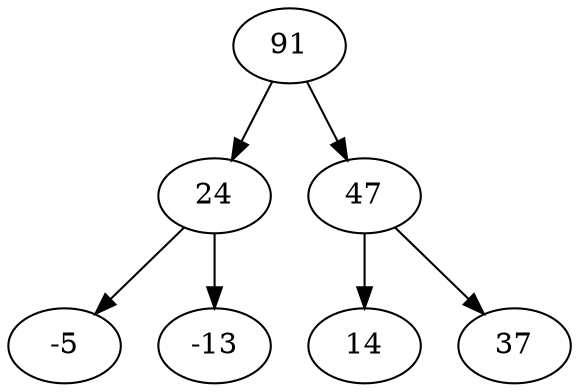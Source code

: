 digraph
{
	index_0 [label ="91"];
	index_1 [label ="24"];
	index_2 [label ="47"];
	index_3 [label ="-5"];
	index_4 [label ="-13"];
	index_5 [label ="14"];
	index_6 [label ="37"];
	index_0 -> index_1;
	index_0 -> index_2;
	index_1 -> index_3;
	index_1 -> index_4;
	index_2 -> index_5;
	index_2 -> index_6;
}
